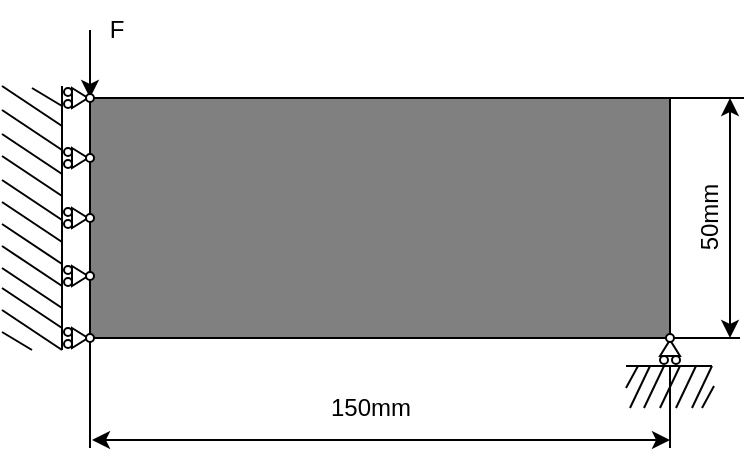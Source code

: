 <mxfile version="27.1.6">
  <diagram name="第 1 页" id="ymwS_IY8MIXRyYueqAV2">
    <mxGraphModel dx="596" dy="321" grid="1" gridSize="10" guides="1" tooltips="1" connect="1" arrows="1" fold="1" page="1" pageScale="1" pageWidth="1169" pageHeight="827" math="0" shadow="0">
      <root>
        <mxCell id="0" />
        <mxCell id="1" parent="0" />
        <mxCell id="Vg7lrB8-2E0x5ShmS8df-7" value="" style="endArrow=none;html=1;rounded=0;" edge="1" parent="1">
          <mxGeometry width="50" height="50" relative="1" as="geometry">
            <mxPoint x="765" y="379" as="sourcePoint" />
            <mxPoint x="730" y="379" as="targetPoint" />
          </mxGeometry>
        </mxCell>
        <mxCell id="qnAz9l0GQETao4ylGaTY-4" value="" style="triangle;whiteSpace=wrap;html=1;direction=north;strokeWidth=1;" parent="1" vertex="1">
          <mxGeometry x="725" y="380" width="10" height="8" as="geometry" />
        </mxCell>
        <mxCell id="_RP0dMVc5jquQAwwALMM-1" value="" style="rounded=0;whiteSpace=wrap;html=1;fillStyle=auto;fillColor=#808080;" parent="1" vertex="1">
          <mxGeometry x="440" y="259" width="290" height="120" as="geometry" />
        </mxCell>
        <mxCell id="_RP0dMVc5jquQAwwALMM-3" value="" style="endArrow=none;html=1;rounded=0;" parent="1" edge="1">
          <mxGeometry width="50" height="50" relative="1" as="geometry">
            <mxPoint x="396" y="265" as="sourcePoint" />
            <mxPoint x="426" y="285" as="targetPoint" />
          </mxGeometry>
        </mxCell>
        <mxCell id="_RP0dMVc5jquQAwwALMM-4" value="" style="endArrow=none;html=1;rounded=0;" parent="1" edge="1">
          <mxGeometry width="50" height="50" relative="1" as="geometry">
            <mxPoint x="396" y="277" as="sourcePoint" />
            <mxPoint x="426" y="297" as="targetPoint" />
          </mxGeometry>
        </mxCell>
        <mxCell id="_RP0dMVc5jquQAwwALMM-5" value="" style="endArrow=none;html=1;rounded=0;" parent="1" edge="1">
          <mxGeometry width="50" height="50" relative="1" as="geometry">
            <mxPoint x="396" y="288" as="sourcePoint" />
            <mxPoint x="426" y="308" as="targetPoint" />
          </mxGeometry>
        </mxCell>
        <mxCell id="_RP0dMVc5jquQAwwALMM-6" value="" style="endArrow=none;html=1;rounded=0;" parent="1" edge="1">
          <mxGeometry width="50" height="50" relative="1" as="geometry">
            <mxPoint x="396" y="300" as="sourcePoint" />
            <mxPoint x="426" y="320" as="targetPoint" />
          </mxGeometry>
        </mxCell>
        <mxCell id="_RP0dMVc5jquQAwwALMM-7" value="" style="endArrow=none;html=1;rounded=0;" parent="1" edge="1">
          <mxGeometry width="50" height="50" relative="1" as="geometry">
            <mxPoint x="396" y="311" as="sourcePoint" />
            <mxPoint x="426" y="331" as="targetPoint" />
          </mxGeometry>
        </mxCell>
        <mxCell id="_RP0dMVc5jquQAwwALMM-8" value="" style="endArrow=none;html=1;rounded=0;" parent="1" edge="1">
          <mxGeometry width="50" height="50" relative="1" as="geometry">
            <mxPoint x="396" y="322" as="sourcePoint" />
            <mxPoint x="426" y="342" as="targetPoint" />
          </mxGeometry>
        </mxCell>
        <mxCell id="_RP0dMVc5jquQAwwALMM-9" value="" style="endArrow=none;html=1;rounded=0;" parent="1" edge="1">
          <mxGeometry width="50" height="50" relative="1" as="geometry">
            <mxPoint x="396" y="333" as="sourcePoint" />
            <mxPoint x="426" y="353" as="targetPoint" />
          </mxGeometry>
        </mxCell>
        <mxCell id="_RP0dMVc5jquQAwwALMM-10" value="" style="endArrow=none;html=1;rounded=0;" parent="1" edge="1">
          <mxGeometry width="50" height="50" relative="1" as="geometry">
            <mxPoint x="396" y="344" as="sourcePoint" />
            <mxPoint x="426" y="364" as="targetPoint" />
          </mxGeometry>
        </mxCell>
        <mxCell id="_RP0dMVc5jquQAwwALMM-11" value="" style="endArrow=none;html=1;rounded=0;" parent="1" edge="1">
          <mxGeometry width="50" height="50" relative="1" as="geometry">
            <mxPoint x="396" y="354" as="sourcePoint" />
            <mxPoint x="426" y="374" as="targetPoint" />
          </mxGeometry>
        </mxCell>
        <mxCell id="_RP0dMVc5jquQAwwALMM-12" value="" style="endArrow=none;html=1;rounded=0;" parent="1" edge="1">
          <mxGeometry width="50" height="50" relative="1" as="geometry">
            <mxPoint x="396" y="365" as="sourcePoint" />
            <mxPoint x="426" y="385" as="targetPoint" />
          </mxGeometry>
        </mxCell>
        <mxCell id="_RP0dMVc5jquQAwwALMM-15" value="" style="endArrow=none;html=1;rounded=0;startSize=6;" parent="1" edge="1">
          <mxGeometry width="50" height="50" relative="1" as="geometry">
            <mxPoint x="411" y="254" as="sourcePoint" />
            <mxPoint x="426" y="263" as="targetPoint" />
          </mxGeometry>
        </mxCell>
        <mxCell id="_RP0dMVc5jquQAwwALMM-16" value="" style="endArrow=none;html=1;rounded=0;startSize=6;" parent="1" edge="1">
          <mxGeometry width="50" height="50" relative="1" as="geometry">
            <mxPoint x="396" y="376" as="sourcePoint" />
            <mxPoint x="411" y="385" as="targetPoint" />
          </mxGeometry>
        </mxCell>
        <mxCell id="_RP0dMVc5jquQAwwALMM-17" value="" style="endArrow=classic;html=1;rounded=0;" parent="1" edge="1">
          <mxGeometry width="50" height="50" relative="1" as="geometry">
            <mxPoint x="440" y="225" as="sourcePoint" />
            <mxPoint x="440" y="259" as="targetPoint" />
          </mxGeometry>
        </mxCell>
        <mxCell id="ljivYINf26XFpLEp_7z6-1" value="" style="endArrow=none;html=1;rounded=0;" parent="1" edge="1">
          <mxGeometry width="50" height="50" relative="1" as="geometry">
            <mxPoint x="426" y="385" as="sourcePoint" />
            <mxPoint x="426" y="253" as="targetPoint" />
          </mxGeometry>
        </mxCell>
        <mxCell id="ljivYINf26XFpLEp_7z6-9" value="" style="ellipse;whiteSpace=wrap;html=1;aspect=fixed;strokeWidth=1;" parent="1" vertex="1">
          <mxGeometry x="728" y="377" width="4" height="4" as="geometry" />
        </mxCell>
        <mxCell id="ljivYINf26XFpLEp_7z6-10" value="" style="endArrow=none;html=1;rounded=0;" parent="1" edge="1">
          <mxGeometry width="50" height="50" relative="1" as="geometry">
            <mxPoint x="720" y="393" as="sourcePoint" />
            <mxPoint x="710" y="414" as="targetPoint" />
          </mxGeometry>
        </mxCell>
        <mxCell id="ljivYINf26XFpLEp_7z6-22" value="" style="endArrow=none;html=1;rounded=0;" parent="1" edge="1">
          <mxGeometry width="50" height="50" relative="1" as="geometry">
            <mxPoint x="751" y="393" as="sourcePoint" />
            <mxPoint x="708" y="393" as="targetPoint" />
          </mxGeometry>
        </mxCell>
        <mxCell id="ljivYINf26XFpLEp_7z6-23" value="" style="endArrow=none;html=1;rounded=0;" parent="1" edge="1">
          <mxGeometry width="50" height="50" relative="1" as="geometry">
            <mxPoint x="727" y="393" as="sourcePoint" />
            <mxPoint x="717" y="414" as="targetPoint" />
          </mxGeometry>
        </mxCell>
        <mxCell id="ljivYINf26XFpLEp_7z6-24" value="" style="endArrow=none;html=1;rounded=0;" parent="1" edge="1">
          <mxGeometry width="50" height="50" relative="1" as="geometry">
            <mxPoint x="735" y="393" as="sourcePoint" />
            <mxPoint x="725" y="414" as="targetPoint" />
          </mxGeometry>
        </mxCell>
        <mxCell id="ljivYINf26XFpLEp_7z6-25" value="" style="endArrow=none;html=1;rounded=0;" parent="1" edge="1">
          <mxGeometry width="50" height="50" relative="1" as="geometry">
            <mxPoint x="743" y="393" as="sourcePoint" />
            <mxPoint x="733" y="414" as="targetPoint" />
          </mxGeometry>
        </mxCell>
        <mxCell id="ljivYINf26XFpLEp_7z6-26" value="" style="endArrow=none;html=1;rounded=0;startSize=6;" parent="1" edge="1">
          <mxGeometry width="50" height="50" relative="1" as="geometry">
            <mxPoint x="714" y="393" as="sourcePoint" />
            <mxPoint x="708" y="404" as="targetPoint" />
          </mxGeometry>
        </mxCell>
        <mxCell id="ljivYINf26XFpLEp_7z6-28" value="" style="endArrow=none;html=1;rounded=0;" parent="1" edge="1">
          <mxGeometry width="50" height="50" relative="1" as="geometry">
            <mxPoint x="751" y="393" as="sourcePoint" />
            <mxPoint x="741" y="414" as="targetPoint" />
          </mxGeometry>
        </mxCell>
        <mxCell id="ljivYINf26XFpLEp_7z6-29" value="" style="endArrow=none;html=1;rounded=0;startSize=6;" parent="1" edge="1">
          <mxGeometry width="50" height="50" relative="1" as="geometry">
            <mxPoint x="752" y="403" as="sourcePoint" />
            <mxPoint x="746" y="414" as="targetPoint" />
          </mxGeometry>
        </mxCell>
        <mxCell id="qnAz9l0GQETao4ylGaTY-8" value="" style="ellipse;whiteSpace=wrap;html=1;aspect=fixed;strokeWidth=1;" parent="1" vertex="1">
          <mxGeometry x="725" y="388" width="4" height="4" as="geometry" />
        </mxCell>
        <mxCell id="qnAz9l0GQETao4ylGaTY-9" value="" style="ellipse;whiteSpace=wrap;html=1;aspect=fixed;strokeWidth=1;" parent="1" vertex="1">
          <mxGeometry x="731" y="388" width="4" height="4" as="geometry" />
        </mxCell>
        <mxCell id="qnAz9l0GQETao4ylGaTY-14" value="" style="triangle;whiteSpace=wrap;html=1;direction=east;strokeWidth=1;" parent="1" vertex="1">
          <mxGeometry x="431" y="374" width="8" height="10" as="geometry" />
        </mxCell>
        <mxCell id="qnAz9l0GQETao4ylGaTY-15" value="" style="ellipse;whiteSpace=wrap;html=1;aspect=fixed;strokeWidth=1;direction=south;" parent="1" vertex="1">
          <mxGeometry x="438" y="377" width="4" height="4" as="geometry" />
        </mxCell>
        <mxCell id="qnAz9l0GQETao4ylGaTY-16" value="" style="ellipse;whiteSpace=wrap;html=1;aspect=fixed;strokeWidth=1;direction=south;" parent="1" vertex="1">
          <mxGeometry x="427" y="374" width="4" height="4" as="geometry" />
        </mxCell>
        <mxCell id="qnAz9l0GQETao4ylGaTY-17" value="" style="ellipse;whiteSpace=wrap;html=1;aspect=fixed;strokeWidth=1;direction=south;" parent="1" vertex="1">
          <mxGeometry x="427" y="380" width="4" height="4" as="geometry" />
        </mxCell>
        <mxCell id="qnAz9l0GQETao4ylGaTY-24" value="" style="triangle;whiteSpace=wrap;html=1;direction=east;strokeWidth=1;" parent="1" vertex="1">
          <mxGeometry x="431" y="343" width="8" height="10" as="geometry" />
        </mxCell>
        <mxCell id="qnAz9l0GQETao4ylGaTY-25" value="" style="ellipse;whiteSpace=wrap;html=1;aspect=fixed;strokeWidth=1;direction=south;" parent="1" vertex="1">
          <mxGeometry x="438" y="346" width="4" height="4" as="geometry" />
        </mxCell>
        <mxCell id="qnAz9l0GQETao4ylGaTY-26" value="" style="ellipse;whiteSpace=wrap;html=1;aspect=fixed;strokeWidth=1;direction=south;" parent="1" vertex="1">
          <mxGeometry x="427" y="343" width="4" height="4" as="geometry" />
        </mxCell>
        <mxCell id="qnAz9l0GQETao4ylGaTY-27" value="" style="ellipse;whiteSpace=wrap;html=1;aspect=fixed;strokeWidth=1;direction=south;" parent="1" vertex="1">
          <mxGeometry x="427" y="349" width="4" height="4" as="geometry" />
        </mxCell>
        <mxCell id="qnAz9l0GQETao4ylGaTY-28" value="" style="triangle;whiteSpace=wrap;html=1;direction=east;strokeWidth=1;" parent="1" vertex="1">
          <mxGeometry x="431" y="314" width="8" height="10" as="geometry" />
        </mxCell>
        <mxCell id="qnAz9l0GQETao4ylGaTY-29" value="" style="ellipse;whiteSpace=wrap;html=1;aspect=fixed;strokeWidth=1;direction=south;" parent="1" vertex="1">
          <mxGeometry x="438" y="317" width="4" height="4" as="geometry" />
        </mxCell>
        <mxCell id="qnAz9l0GQETao4ylGaTY-30" value="" style="ellipse;whiteSpace=wrap;html=1;aspect=fixed;strokeWidth=1;direction=south;" parent="1" vertex="1">
          <mxGeometry x="427" y="314" width="4" height="4" as="geometry" />
        </mxCell>
        <mxCell id="qnAz9l0GQETao4ylGaTY-31" value="" style="ellipse;whiteSpace=wrap;html=1;aspect=fixed;strokeWidth=1;direction=south;" parent="1" vertex="1">
          <mxGeometry x="427" y="320" width="4" height="4" as="geometry" />
        </mxCell>
        <mxCell id="qnAz9l0GQETao4ylGaTY-32" value="" style="triangle;whiteSpace=wrap;html=1;direction=east;strokeWidth=1;" parent="1" vertex="1">
          <mxGeometry x="431" y="284" width="8" height="10" as="geometry" />
        </mxCell>
        <mxCell id="qnAz9l0GQETao4ylGaTY-33" value="" style="ellipse;whiteSpace=wrap;html=1;aspect=fixed;strokeWidth=1;direction=south;" parent="1" vertex="1">
          <mxGeometry x="438" y="287" width="4" height="4" as="geometry" />
        </mxCell>
        <mxCell id="qnAz9l0GQETao4ylGaTY-34" value="" style="ellipse;whiteSpace=wrap;html=1;aspect=fixed;strokeWidth=1;direction=south;" parent="1" vertex="1">
          <mxGeometry x="427" y="284" width="4" height="4" as="geometry" />
        </mxCell>
        <mxCell id="qnAz9l0GQETao4ylGaTY-35" value="" style="ellipse;whiteSpace=wrap;html=1;aspect=fixed;strokeWidth=1;direction=south;" parent="1" vertex="1">
          <mxGeometry x="427" y="290" width="4" height="4" as="geometry" />
        </mxCell>
        <mxCell id="qnAz9l0GQETao4ylGaTY-36" value="" style="triangle;whiteSpace=wrap;html=1;direction=east;strokeWidth=1;" parent="1" vertex="1">
          <mxGeometry x="431" y="254" width="8" height="10" as="geometry" />
        </mxCell>
        <mxCell id="qnAz9l0GQETao4ylGaTY-37" value="" style="ellipse;whiteSpace=wrap;html=1;aspect=fixed;strokeWidth=1;direction=south;" parent="1" vertex="1">
          <mxGeometry x="438" y="257" width="4" height="4" as="geometry" />
        </mxCell>
        <mxCell id="qnAz9l0GQETao4ylGaTY-38" value="" style="ellipse;whiteSpace=wrap;html=1;aspect=fixed;strokeWidth=1;direction=south;" parent="1" vertex="1">
          <mxGeometry x="427" y="254" width="4" height="4" as="geometry" />
        </mxCell>
        <mxCell id="qnAz9l0GQETao4ylGaTY-39" value="" style="ellipse;whiteSpace=wrap;html=1;aspect=fixed;strokeWidth=1;direction=south;" parent="1" vertex="1">
          <mxGeometry x="427" y="260" width="4" height="4" as="geometry" />
        </mxCell>
        <mxCell id="qnAz9l0GQETao4ylGaTY-40" value="" style="endArrow=none;html=1;rounded=0;" parent="1" edge="1">
          <mxGeometry width="50" height="50" relative="1" as="geometry">
            <mxPoint x="396" y="253" as="sourcePoint" />
            <mxPoint x="426" y="273" as="targetPoint" />
          </mxGeometry>
        </mxCell>
        <mxCell id="Vg7lrB8-2E0x5ShmS8df-1" value="F" style="text;html=1;align=center;verticalAlign=middle;resizable=0;points=[];autosize=1;strokeColor=none;fillColor=none;" vertex="1" parent="1">
          <mxGeometry x="438" y="210" width="30" height="30" as="geometry" />
        </mxCell>
        <mxCell id="Vg7lrB8-2E0x5ShmS8df-2" value="" style="endArrow=none;html=1;rounded=0;" edge="1" parent="1">
          <mxGeometry width="50" height="50" relative="1" as="geometry">
            <mxPoint x="440" y="434" as="sourcePoint" />
            <mxPoint x="440" y="381" as="targetPoint" />
          </mxGeometry>
        </mxCell>
        <mxCell id="Vg7lrB8-2E0x5ShmS8df-3" value="" style="endArrow=none;html=1;rounded=0;" edge="1" parent="1">
          <mxGeometry width="50" height="50" relative="1" as="geometry">
            <mxPoint x="730" y="434" as="sourcePoint" />
            <mxPoint x="730" y="393" as="targetPoint" />
          </mxGeometry>
        </mxCell>
        <mxCell id="Vg7lrB8-2E0x5ShmS8df-4" value="" style="endArrow=classic;startArrow=classic;html=1;rounded=0;" edge="1" parent="1">
          <mxGeometry width="50" height="50" relative="1" as="geometry">
            <mxPoint x="441" y="430" as="sourcePoint" />
            <mxPoint x="730" y="430" as="targetPoint" />
          </mxGeometry>
        </mxCell>
        <mxCell id="Vg7lrB8-2E0x5ShmS8df-5" value="150mm" style="text;html=1;align=center;verticalAlign=middle;resizable=0;points=[];autosize=1;strokeColor=none;fillColor=none;" vertex="1" parent="1">
          <mxGeometry x="550" y="399" width="60" height="30" as="geometry" />
        </mxCell>
        <mxCell id="Vg7lrB8-2E0x5ShmS8df-6" value="" style="endArrow=none;html=1;rounded=0;" edge="1" parent="1">
          <mxGeometry width="50" height="50" relative="1" as="geometry">
            <mxPoint x="767" y="259" as="sourcePoint" />
            <mxPoint x="730" y="259" as="targetPoint" />
          </mxGeometry>
        </mxCell>
        <mxCell id="Vg7lrB8-2E0x5ShmS8df-8" value="" style="endArrow=classic;startArrow=classic;html=1;rounded=0;" edge="1" parent="1">
          <mxGeometry width="50" height="50" relative="1" as="geometry">
            <mxPoint x="760" y="379" as="sourcePoint" />
            <mxPoint x="760" y="259" as="targetPoint" />
          </mxGeometry>
        </mxCell>
        <mxCell id="Vg7lrB8-2E0x5ShmS8df-9" value="50mm" style="text;html=1;align=center;verticalAlign=middle;resizable=0;points=[];autosize=1;strokeColor=none;fillColor=none;rotation=270;" vertex="1" parent="1">
          <mxGeometry x="720" y="304" width="60" height="30" as="geometry" />
        </mxCell>
      </root>
    </mxGraphModel>
  </diagram>
</mxfile>

